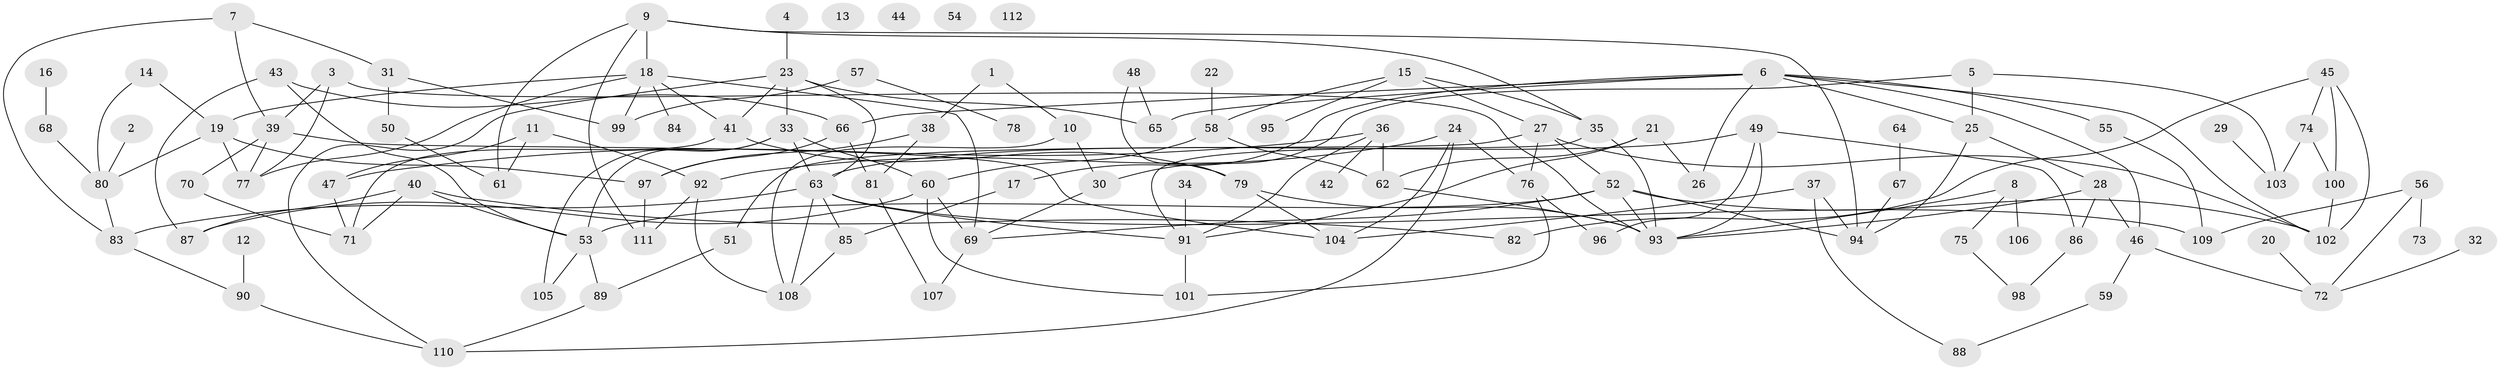 // Generated by graph-tools (version 1.1) at 2025/25/03/09/25 03:25:15]
// undirected, 112 vertices, 174 edges
graph export_dot {
graph [start="1"]
  node [color=gray90,style=filled];
  1;
  2;
  3;
  4;
  5;
  6;
  7;
  8;
  9;
  10;
  11;
  12;
  13;
  14;
  15;
  16;
  17;
  18;
  19;
  20;
  21;
  22;
  23;
  24;
  25;
  26;
  27;
  28;
  29;
  30;
  31;
  32;
  33;
  34;
  35;
  36;
  37;
  38;
  39;
  40;
  41;
  42;
  43;
  44;
  45;
  46;
  47;
  48;
  49;
  50;
  51;
  52;
  53;
  54;
  55;
  56;
  57;
  58;
  59;
  60;
  61;
  62;
  63;
  64;
  65;
  66;
  67;
  68;
  69;
  70;
  71;
  72;
  73;
  74;
  75;
  76;
  77;
  78;
  79;
  80;
  81;
  82;
  83;
  84;
  85;
  86;
  87;
  88;
  89;
  90;
  91;
  92;
  93;
  94;
  95;
  96;
  97;
  98;
  99;
  100;
  101;
  102;
  103;
  104;
  105;
  106;
  107;
  108;
  109;
  110;
  111;
  112;
  1 -- 10;
  1 -- 38;
  2 -- 80;
  3 -- 39;
  3 -- 77;
  3 -- 93;
  4 -- 23;
  5 -- 25;
  5 -- 30;
  5 -- 103;
  6 -- 17;
  6 -- 25;
  6 -- 26;
  6 -- 46;
  6 -- 55;
  6 -- 65;
  6 -- 66;
  6 -- 102;
  7 -- 31;
  7 -- 39;
  7 -- 83;
  8 -- 75;
  8 -- 93;
  8 -- 106;
  9 -- 18;
  9 -- 35;
  9 -- 61;
  9 -- 94;
  9 -- 111;
  10 -- 30;
  10 -- 108;
  11 -- 47;
  11 -- 61;
  11 -- 92;
  12 -- 90;
  14 -- 19;
  14 -- 80;
  15 -- 27;
  15 -- 35;
  15 -- 58;
  15 -- 95;
  16 -- 68;
  17 -- 85;
  18 -- 19;
  18 -- 41;
  18 -- 69;
  18 -- 77;
  18 -- 84;
  18 -- 99;
  19 -- 77;
  19 -- 80;
  19 -- 97;
  20 -- 72;
  21 -- 26;
  21 -- 62;
  21 -- 91;
  22 -- 58;
  23 -- 33;
  23 -- 41;
  23 -- 63;
  23 -- 65;
  23 -- 110;
  24 -- 76;
  24 -- 92;
  24 -- 104;
  24 -- 110;
  25 -- 28;
  25 -- 94;
  27 -- 51;
  27 -- 52;
  27 -- 76;
  27 -- 102;
  28 -- 46;
  28 -- 86;
  28 -- 93;
  29 -- 103;
  30 -- 69;
  31 -- 50;
  31 -- 99;
  32 -- 72;
  33 -- 53;
  33 -- 60;
  33 -- 63;
  33 -- 105;
  34 -- 91;
  35 -- 91;
  35 -- 93;
  36 -- 42;
  36 -- 47;
  36 -- 62;
  36 -- 91;
  37 -- 88;
  37 -- 94;
  37 -- 104;
  38 -- 81;
  38 -- 97;
  39 -- 70;
  39 -- 77;
  39 -- 104;
  40 -- 53;
  40 -- 71;
  40 -- 82;
  40 -- 87;
  41 -- 71;
  41 -- 79;
  43 -- 53;
  43 -- 66;
  43 -- 87;
  45 -- 74;
  45 -- 82;
  45 -- 100;
  45 -- 102;
  46 -- 59;
  46 -- 72;
  47 -- 71;
  48 -- 65;
  48 -- 79;
  49 -- 63;
  49 -- 86;
  49 -- 93;
  49 -- 96;
  50 -- 61;
  51 -- 89;
  52 -- 53;
  52 -- 69;
  52 -- 93;
  52 -- 94;
  52 -- 102;
  53 -- 89;
  53 -- 105;
  55 -- 109;
  56 -- 72;
  56 -- 73;
  56 -- 109;
  57 -- 78;
  57 -- 99;
  58 -- 60;
  58 -- 62;
  59 -- 88;
  60 -- 69;
  60 -- 87;
  60 -- 101;
  62 -- 93;
  63 -- 83;
  63 -- 85;
  63 -- 91;
  63 -- 108;
  63 -- 109;
  64 -- 67;
  66 -- 81;
  66 -- 97;
  67 -- 94;
  68 -- 80;
  69 -- 107;
  70 -- 71;
  74 -- 100;
  74 -- 103;
  75 -- 98;
  76 -- 96;
  76 -- 101;
  79 -- 93;
  79 -- 104;
  80 -- 83;
  81 -- 107;
  83 -- 90;
  85 -- 108;
  86 -- 98;
  89 -- 110;
  90 -- 110;
  91 -- 101;
  92 -- 108;
  92 -- 111;
  97 -- 111;
  100 -- 102;
}
